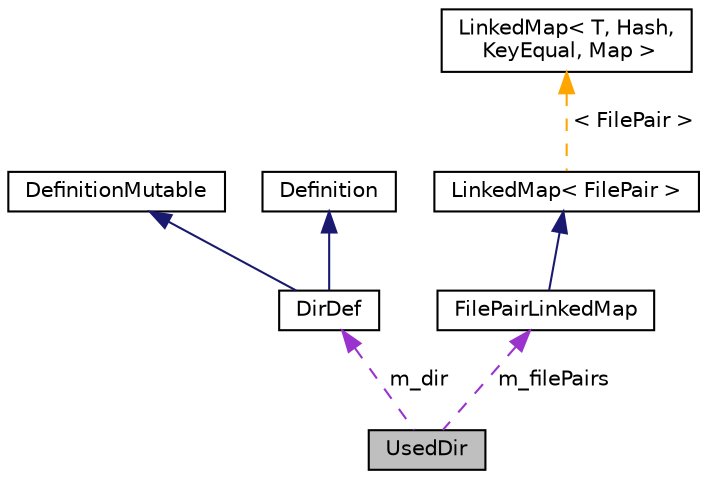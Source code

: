 digraph "UsedDir"
{
 // INTERACTIVE_SVG=YES
 // LATEX_PDF_SIZE
  edge [fontname="Helvetica",fontsize="10",labelfontname="Helvetica",labelfontsize="10"];
  node [fontname="Helvetica",fontsize="10",shape=record];
  Node1 [label="UsedDir",height=0.2,width=0.4,color="black", fillcolor="grey75", style="filled", fontcolor="black",tooltip="Usage information of a directory."];
  Node2 -> Node1 [dir="back",color="darkorchid3",fontsize="10",style="dashed",label=" m_dir" ,fontname="Helvetica"];
  Node2 [label="DirDef",height=0.2,width=0.4,color="black", fillcolor="white", style="filled",URL="$d4/dd4/class_dir_def.html",tooltip="A model of a directory symbol."];
  Node3 -> Node2 [dir="back",color="midnightblue",fontsize="10",style="solid",fontname="Helvetica"];
  Node3 [label="DefinitionMutable",height=0.2,width=0.4,color="black", fillcolor="white", style="filled",URL="$d0/d46/class_definition_mutable.html",tooltip=" "];
  Node4 -> Node2 [dir="back",color="midnightblue",fontsize="10",style="solid",fontname="Helvetica"];
  Node4 [label="Definition",height=0.2,width=0.4,color="black", fillcolor="white", style="filled",URL="$d5/dcc/class_definition.html",tooltip="The common base class of all entity definitions found in the sources."];
  Node5 -> Node1 [dir="back",color="darkorchid3",fontsize="10",style="dashed",label=" m_filePairs" ,fontname="Helvetica"];
  Node5 [label="FilePairLinkedMap",height=0.2,width=0.4,color="black", fillcolor="white", style="filled",URL="$d3/d29/class_file_pair_linked_map.html",tooltip="A linked map of file pairs"];
  Node6 -> Node5 [dir="back",color="midnightblue",fontsize="10",style="solid",fontname="Helvetica"];
  Node6 [label="LinkedMap\< FilePair \>",height=0.2,width=0.4,color="black", fillcolor="white", style="filled",URL="$d0/d2c/class_linked_map.html",tooltip=" "];
  Node7 -> Node6 [dir="back",color="orange",fontsize="10",style="dashed",label=" \< FilePair \>" ,fontname="Helvetica"];
  Node7 [label="LinkedMap\< T, Hash,\l KeyEqual, Map \>",height=0.2,width=0.4,color="black", fillcolor="white", style="filled",URL="$d0/d2c/class_linked_map.html",tooltip="Container class representing a vector of objects with keys."];
}
